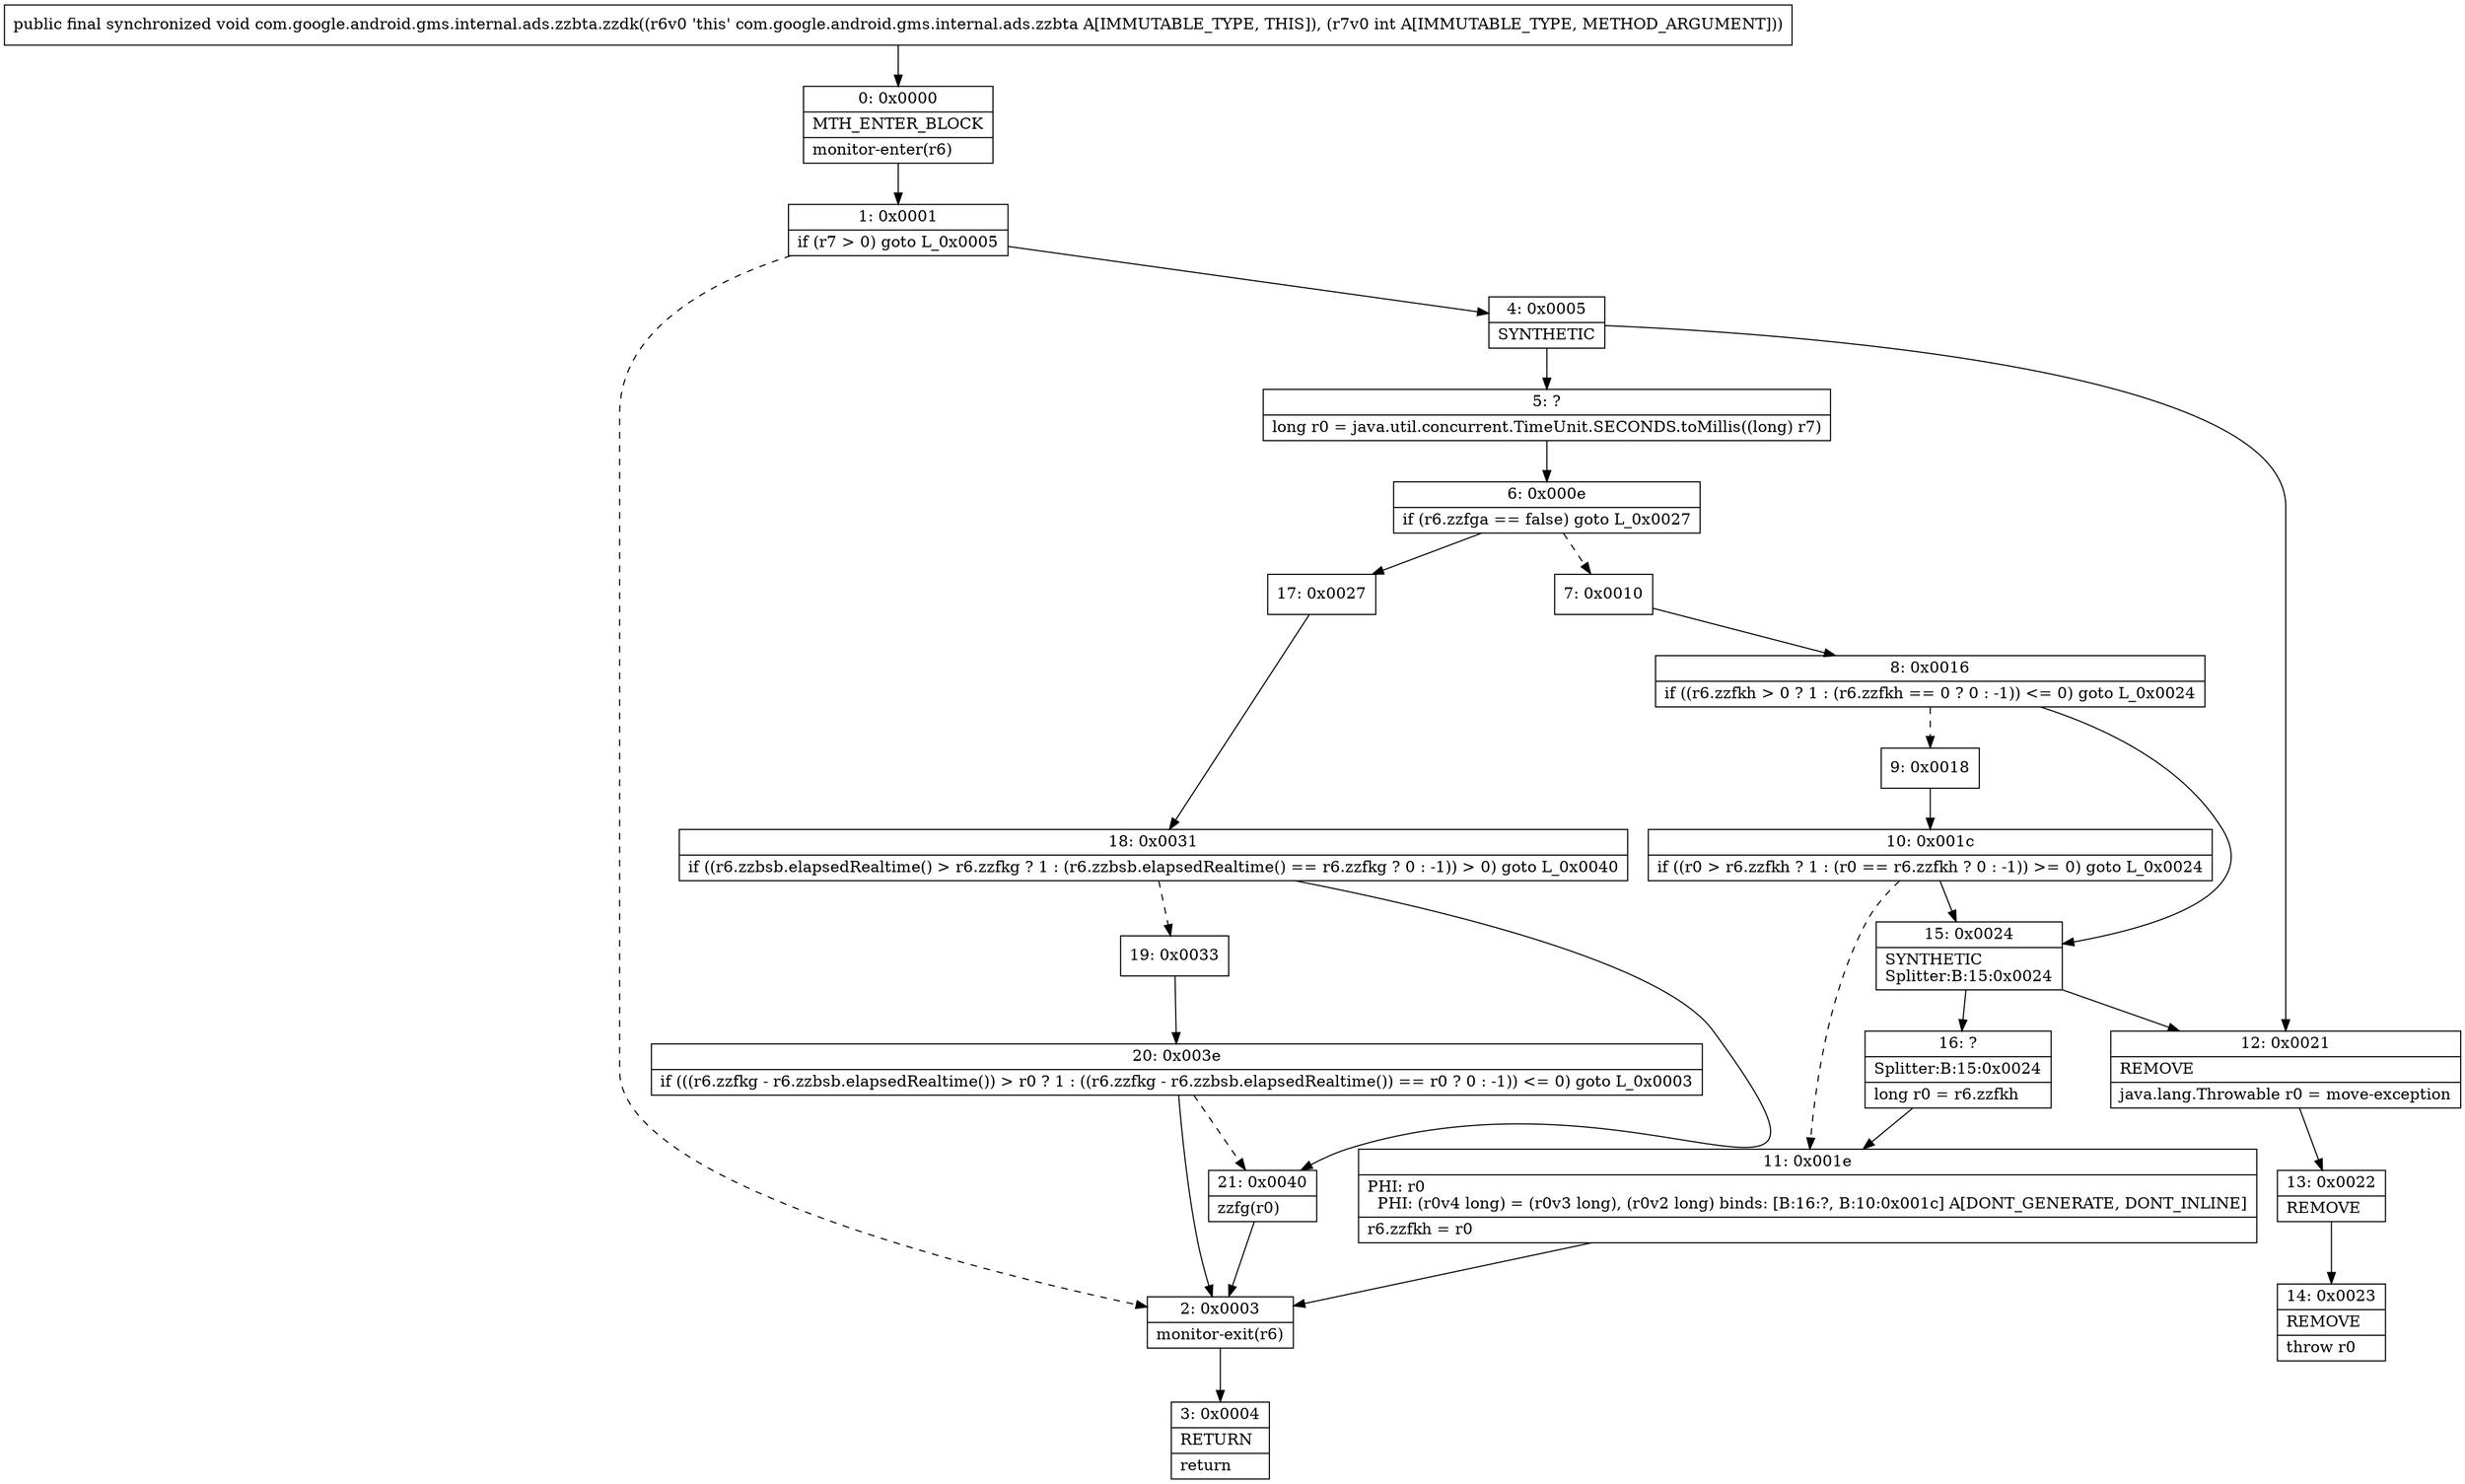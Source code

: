 digraph "CFG forcom.google.android.gms.internal.ads.zzbta.zzdk(I)V" {
Node_0 [shape=record,label="{0\:\ 0x0000|MTH_ENTER_BLOCK\l|monitor\-enter(r6)\l}"];
Node_1 [shape=record,label="{1\:\ 0x0001|if (r7 \> 0) goto L_0x0005\l}"];
Node_2 [shape=record,label="{2\:\ 0x0003|monitor\-exit(r6)\l}"];
Node_3 [shape=record,label="{3\:\ 0x0004|RETURN\l|return\l}"];
Node_4 [shape=record,label="{4\:\ 0x0005|SYNTHETIC\l}"];
Node_5 [shape=record,label="{5\:\ ?|long r0 = java.util.concurrent.TimeUnit.SECONDS.toMillis((long) r7)\l}"];
Node_6 [shape=record,label="{6\:\ 0x000e|if (r6.zzfga == false) goto L_0x0027\l}"];
Node_7 [shape=record,label="{7\:\ 0x0010}"];
Node_8 [shape=record,label="{8\:\ 0x0016|if ((r6.zzfkh \> 0 ? 1 : (r6.zzfkh == 0 ? 0 : \-1)) \<= 0) goto L_0x0024\l}"];
Node_9 [shape=record,label="{9\:\ 0x0018}"];
Node_10 [shape=record,label="{10\:\ 0x001c|if ((r0 \> r6.zzfkh ? 1 : (r0 == r6.zzfkh ? 0 : \-1)) \>= 0) goto L_0x0024\l}"];
Node_11 [shape=record,label="{11\:\ 0x001e|PHI: r0 \l  PHI: (r0v4 long) = (r0v3 long), (r0v2 long) binds: [B:16:?, B:10:0x001c] A[DONT_GENERATE, DONT_INLINE]\l|r6.zzfkh = r0\l}"];
Node_12 [shape=record,label="{12\:\ 0x0021|REMOVE\l|java.lang.Throwable r0 = move\-exception\l}"];
Node_13 [shape=record,label="{13\:\ 0x0022|REMOVE\l}"];
Node_14 [shape=record,label="{14\:\ 0x0023|REMOVE\l|throw r0\l}"];
Node_15 [shape=record,label="{15\:\ 0x0024|SYNTHETIC\lSplitter:B:15:0x0024\l}"];
Node_16 [shape=record,label="{16\:\ ?|Splitter:B:15:0x0024\l|long r0 = r6.zzfkh\l}"];
Node_17 [shape=record,label="{17\:\ 0x0027}"];
Node_18 [shape=record,label="{18\:\ 0x0031|if ((r6.zzbsb.elapsedRealtime() \> r6.zzfkg ? 1 : (r6.zzbsb.elapsedRealtime() == r6.zzfkg ? 0 : \-1)) \> 0) goto L_0x0040\l}"];
Node_19 [shape=record,label="{19\:\ 0x0033}"];
Node_20 [shape=record,label="{20\:\ 0x003e|if (((r6.zzfkg \- r6.zzbsb.elapsedRealtime()) \> r0 ? 1 : ((r6.zzfkg \- r6.zzbsb.elapsedRealtime()) == r0 ? 0 : \-1)) \<= 0) goto L_0x0003\l}"];
Node_21 [shape=record,label="{21\:\ 0x0040|zzfg(r0)\l}"];
MethodNode[shape=record,label="{public final synchronized void com.google.android.gms.internal.ads.zzbta.zzdk((r6v0 'this' com.google.android.gms.internal.ads.zzbta A[IMMUTABLE_TYPE, THIS]), (r7v0 int A[IMMUTABLE_TYPE, METHOD_ARGUMENT])) }"];
MethodNode -> Node_0;
Node_0 -> Node_1;
Node_1 -> Node_2[style=dashed];
Node_1 -> Node_4;
Node_2 -> Node_3;
Node_4 -> Node_5;
Node_4 -> Node_12;
Node_5 -> Node_6;
Node_6 -> Node_7[style=dashed];
Node_6 -> Node_17;
Node_7 -> Node_8;
Node_8 -> Node_9[style=dashed];
Node_8 -> Node_15;
Node_9 -> Node_10;
Node_10 -> Node_11[style=dashed];
Node_10 -> Node_15;
Node_11 -> Node_2;
Node_12 -> Node_13;
Node_13 -> Node_14;
Node_15 -> Node_16;
Node_15 -> Node_12;
Node_16 -> Node_11;
Node_17 -> Node_18;
Node_18 -> Node_19[style=dashed];
Node_18 -> Node_21;
Node_19 -> Node_20;
Node_20 -> Node_2;
Node_20 -> Node_21[style=dashed];
Node_21 -> Node_2;
}

